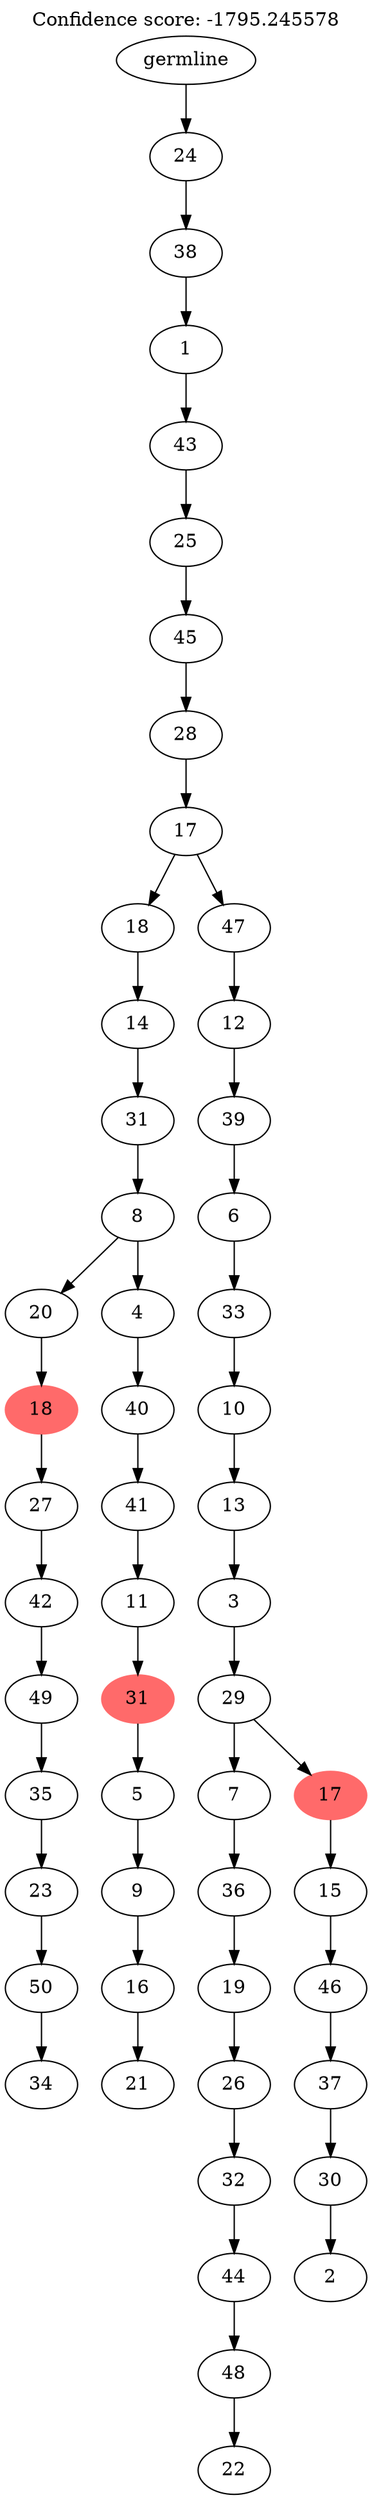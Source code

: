 digraph g {
	"52" -> "53";
	"53" [label="34"];
	"51" -> "52";
	"52" [label="50"];
	"50" -> "51";
	"51" [label="23"];
	"49" -> "50";
	"50" [label="35"];
	"48" -> "49";
	"49" [label="49"];
	"47" -> "48";
	"48" [label="42"];
	"46" -> "47";
	"47" [label="27"];
	"45" -> "46";
	"46" [color=indianred1, style=filled, label="18"];
	"43" -> "44";
	"44" [label="21"];
	"42" -> "43";
	"43" [label="16"];
	"41" -> "42";
	"42" [label="9"];
	"40" -> "41";
	"41" [label="5"];
	"39" -> "40";
	"40" [color=indianred1, style=filled, label="31"];
	"38" -> "39";
	"39" [label="11"];
	"37" -> "38";
	"38" [label="41"];
	"36" -> "37";
	"37" [label="40"];
	"35" -> "36";
	"36" [label="4"];
	"35" -> "45";
	"45" [label="20"];
	"34" -> "35";
	"35" [label="8"];
	"33" -> "34";
	"34" [label="31"];
	"32" -> "33";
	"33" [label="14"];
	"30" -> "31";
	"31" [label="22"];
	"29" -> "30";
	"30" [label="48"];
	"28" -> "29";
	"29" [label="44"];
	"27" -> "28";
	"28" [label="32"];
	"26" -> "27";
	"27" [label="26"];
	"25" -> "26";
	"26" [label="19"];
	"24" -> "25";
	"25" [label="36"];
	"22" -> "23";
	"23" [label="2"];
	"21" -> "22";
	"22" [label="30"];
	"20" -> "21";
	"21" [label="37"];
	"19" -> "20";
	"20" [label="46"];
	"18" -> "19";
	"19" [label="15"];
	"17" -> "18";
	"18" [color=indianred1, style=filled, label="17"];
	"17" -> "24";
	"24" [label="7"];
	"16" -> "17";
	"17" [label="29"];
	"15" -> "16";
	"16" [label="3"];
	"14" -> "15";
	"15" [label="13"];
	"13" -> "14";
	"14" [label="10"];
	"12" -> "13";
	"13" [label="33"];
	"11" -> "12";
	"12" [label="6"];
	"10" -> "11";
	"11" [label="39"];
	"9" -> "10";
	"10" [label="12"];
	"8" -> "9";
	"9" [label="47"];
	"8" -> "32";
	"32" [label="18"];
	"7" -> "8";
	"8" [label="17"];
	"6" -> "7";
	"7" [label="28"];
	"5" -> "6";
	"6" [label="45"];
	"4" -> "5";
	"5" [label="25"];
	"3" -> "4";
	"4" [label="43"];
	"2" -> "3";
	"3" [label="1"];
	"1" -> "2";
	"2" [label="38"];
	"0" -> "1";
	"1" [label="24"];
	"0" [label="germline"];
	labelloc="t";
	label="Confidence score: -1795.245578";
}
